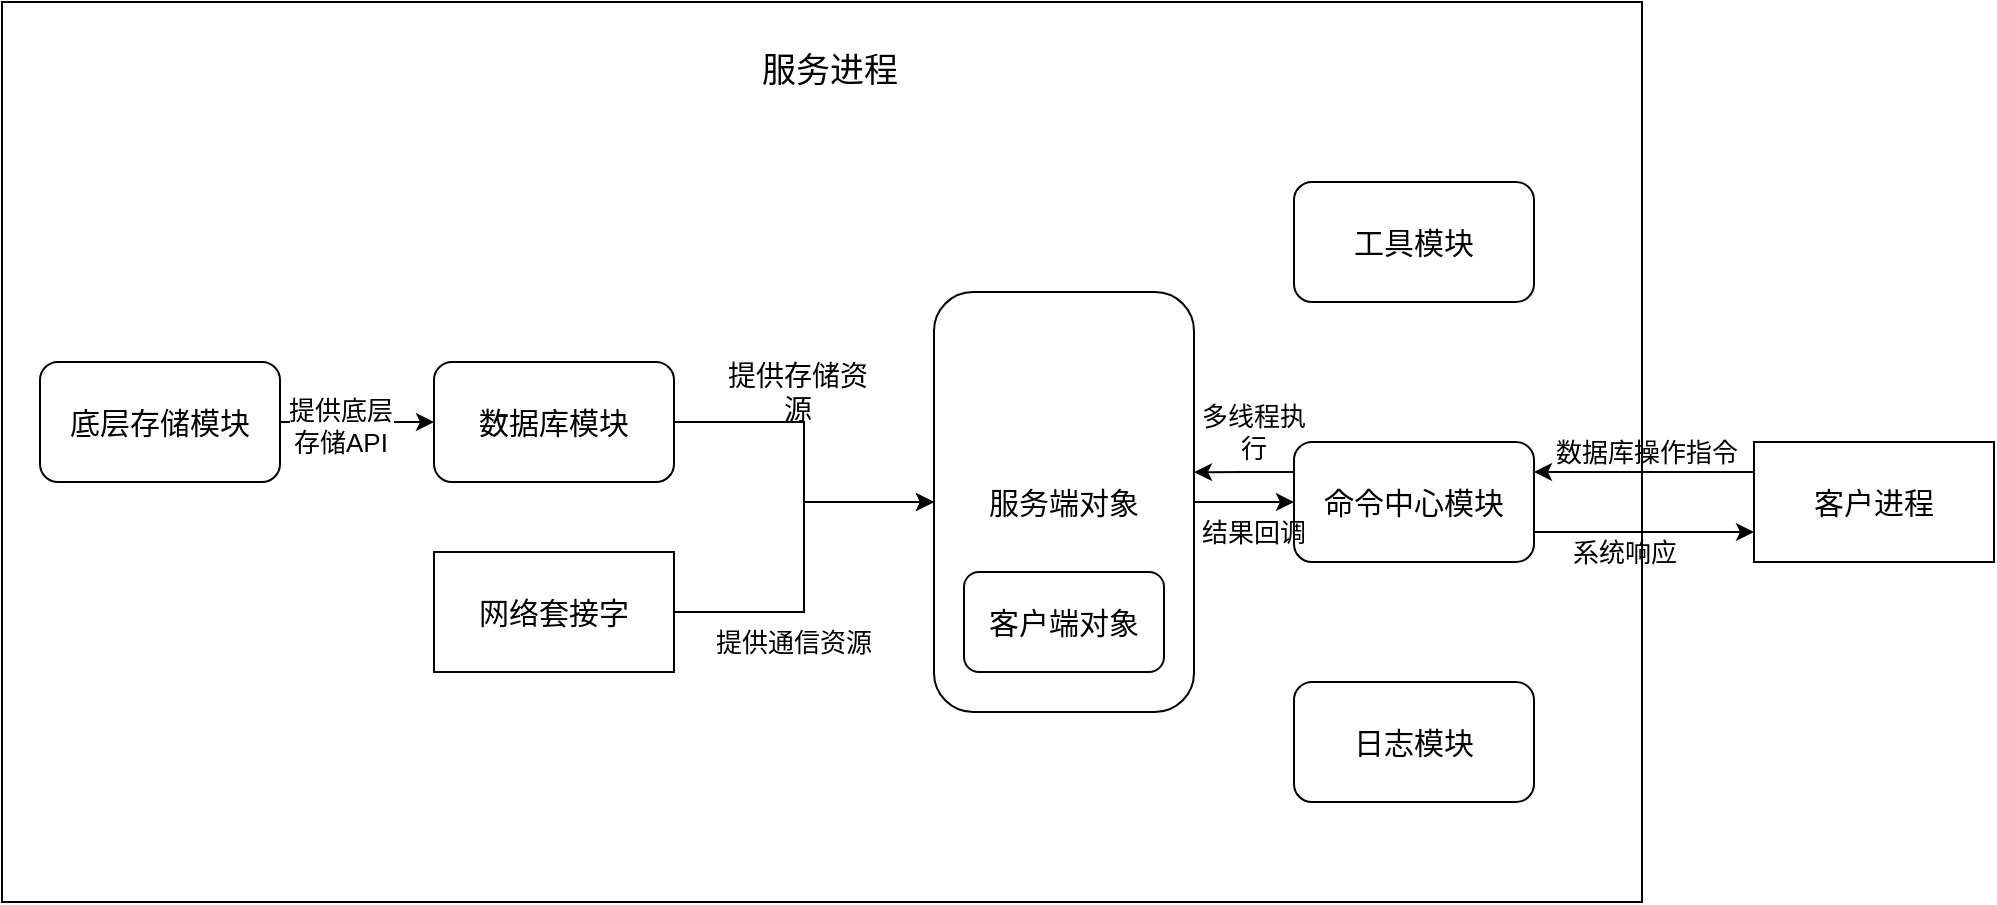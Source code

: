 <mxfile version="21.2.9" type="github">
  <diagram name="第 1 页" id="cNgy0wewGjVmfVbXicGx">
    <mxGraphModel dx="1426" dy="661" grid="0" gridSize="10" guides="1" tooltips="1" connect="1" arrows="1" fold="1" page="0" pageScale="1" pageWidth="827" pageHeight="1169" math="0" shadow="0">
      <root>
        <mxCell id="0" />
        <mxCell id="1" parent="0" />
        <mxCell id="tNF3bG6NbCHJoMOG7UJe-38" value="" style="rounded=0;whiteSpace=wrap;html=1;" parent="1" vertex="1">
          <mxGeometry x="-6" y="60" width="820" height="450" as="geometry" />
        </mxCell>
        <mxCell id="tNF3bG6NbCHJoMOG7UJe-19" style="edgeStyle=orthogonalEdgeStyle;rounded=0;orthogonalLoop=1;jettySize=auto;html=1;exitX=1;exitY=0.5;exitDx=0;exitDy=0;entryX=0;entryY=0.5;entryDx=0;entryDy=0;" parent="1" source="tNF3bG6NbCHJoMOG7UJe-3" target="tNF3bG6NbCHJoMOG7UJe-4" edge="1">
          <mxGeometry relative="1" as="geometry" />
        </mxCell>
        <mxCell id="2bduKbscwFbwRDsT6CqC-1" value="提供底层&lt;br style=&quot;font-size: 13px;&quot;&gt;存储API" style="edgeLabel;html=1;align=center;verticalAlign=middle;resizable=0;points=[];fontSize=13;" parent="tNF3bG6NbCHJoMOG7UJe-19" vertex="1" connectable="0">
          <mxGeometry x="-0.233" y="-2" relative="1" as="geometry">
            <mxPoint as="offset" />
          </mxGeometry>
        </mxCell>
        <mxCell id="tNF3bG6NbCHJoMOG7UJe-3" value="底层存储模块" style="rounded=1;whiteSpace=wrap;html=1;fontSize=15;" parent="1" vertex="1">
          <mxGeometry x="13" y="240" width="120" height="60" as="geometry" />
        </mxCell>
        <mxCell id="tNF3bG6NbCHJoMOG7UJe-24" style="edgeStyle=orthogonalEdgeStyle;rounded=0;orthogonalLoop=1;jettySize=auto;html=1;exitX=1;exitY=0.5;exitDx=0;exitDy=0;" parent="1" source="tNF3bG6NbCHJoMOG7UJe-4" target="tNF3bG6NbCHJoMOG7UJe-5" edge="1">
          <mxGeometry relative="1" as="geometry" />
        </mxCell>
        <mxCell id="tNF3bG6NbCHJoMOG7UJe-4" value="数据库模块" style="rounded=1;whiteSpace=wrap;html=1;fontSize=15;" parent="1" vertex="1">
          <mxGeometry x="210" y="240" width="120" height="60" as="geometry" />
        </mxCell>
        <mxCell id="tNF3bG6NbCHJoMOG7UJe-5" value="服务端对象" style="rounded=1;whiteSpace=wrap;html=1;fontSize=15;" parent="1" vertex="1">
          <mxGeometry x="460" y="205" width="130" height="210" as="geometry" />
        </mxCell>
        <mxCell id="tNF3bG6NbCHJoMOG7UJe-6" value="客户端对象" style="rounded=1;whiteSpace=wrap;html=1;fontSize=15;" parent="1" vertex="1">
          <mxGeometry x="475" y="345" width="100" height="50" as="geometry" />
        </mxCell>
        <mxCell id="tNF3bG6NbCHJoMOG7UJe-25" style="edgeStyle=orthogonalEdgeStyle;rounded=0;orthogonalLoop=1;jettySize=auto;html=1;exitX=1;exitY=0.5;exitDx=0;exitDy=0;" parent="1" source="tNF3bG6NbCHJoMOG7UJe-8" target="tNF3bG6NbCHJoMOG7UJe-5" edge="1">
          <mxGeometry relative="1" as="geometry" />
        </mxCell>
        <mxCell id="tNF3bG6NbCHJoMOG7UJe-8" value="网络套接字" style="rounded=0;whiteSpace=wrap;html=1;fontSize=15;" parent="1" vertex="1">
          <mxGeometry x="210" y="335" width="120" height="60" as="geometry" />
        </mxCell>
        <mxCell id="tNF3bG6NbCHJoMOG7UJe-12" style="edgeStyle=orthogonalEdgeStyle;rounded=0;orthogonalLoop=1;jettySize=auto;html=1;exitX=1;exitY=0.75;exitDx=0;exitDy=0;entryX=0;entryY=0.75;entryDx=0;entryDy=0;" parent="1" source="tNF3bG6NbCHJoMOG7UJe-9" target="tNF3bG6NbCHJoMOG7UJe-10" edge="1">
          <mxGeometry relative="1" as="geometry" />
        </mxCell>
        <mxCell id="tNF3bG6NbCHJoMOG7UJe-32" style="edgeStyle=orthogonalEdgeStyle;rounded=0;orthogonalLoop=1;jettySize=auto;html=1;exitX=0;exitY=0.25;exitDx=0;exitDy=0;entryX=1;entryY=0.429;entryDx=0;entryDy=0;entryPerimeter=0;" parent="1" source="tNF3bG6NbCHJoMOG7UJe-9" target="tNF3bG6NbCHJoMOG7UJe-5" edge="1">
          <mxGeometry relative="1" as="geometry" />
        </mxCell>
        <mxCell id="tNF3bG6NbCHJoMOG7UJe-9" value="命令中心模块" style="rounded=1;whiteSpace=wrap;html=1;fontSize=15;" parent="1" vertex="1">
          <mxGeometry x="640" y="280" width="120" height="60" as="geometry" />
        </mxCell>
        <mxCell id="tNF3bG6NbCHJoMOG7UJe-11" style="edgeStyle=orthogonalEdgeStyle;rounded=0;orthogonalLoop=1;jettySize=auto;html=1;exitX=0;exitY=0.25;exitDx=0;exitDy=0;entryX=1;entryY=0.25;entryDx=0;entryDy=0;" parent="1" source="tNF3bG6NbCHJoMOG7UJe-10" target="tNF3bG6NbCHJoMOG7UJe-9" edge="1">
          <mxGeometry relative="1" as="geometry">
            <mxPoint x="770" y="294.833" as="targetPoint" />
          </mxGeometry>
        </mxCell>
        <mxCell id="tNF3bG6NbCHJoMOG7UJe-10" value="客户进程" style="rounded=0;whiteSpace=wrap;html=1;fontSize=15;" parent="1" vertex="1">
          <mxGeometry x="870" y="280" width="120" height="60" as="geometry" />
        </mxCell>
        <mxCell id="tNF3bG6NbCHJoMOG7UJe-13" value="数据库操作指令" style="text;html=1;align=center;verticalAlign=middle;resizable=0;points=[];autosize=1;strokeColor=none;fillColor=none;fontSize=13;" parent="1" vertex="1">
          <mxGeometry x="761" y="271" width="109" height="28" as="geometry" />
        </mxCell>
        <mxCell id="tNF3bG6NbCHJoMOG7UJe-14" value="系统响应" style="text;html=1;align=center;verticalAlign=middle;resizable=0;points=[];autosize=1;strokeColor=none;fillColor=none;fontSize=13;" parent="1" vertex="1">
          <mxGeometry x="770" y="321" width="70" height="28" as="geometry" />
        </mxCell>
        <mxCell id="tNF3bG6NbCHJoMOG7UJe-16" value="工具模块" style="rounded=1;whiteSpace=wrap;html=1;fontSize=15;" parent="1" vertex="1">
          <mxGeometry x="640" y="150" width="120" height="60" as="geometry" />
        </mxCell>
        <mxCell id="tNF3bG6NbCHJoMOG7UJe-17" value="日志模块" style="rounded=1;whiteSpace=wrap;html=1;fontSize=15;" parent="1" vertex="1">
          <mxGeometry x="640" y="400" width="120" height="60" as="geometry" />
        </mxCell>
        <mxCell id="tNF3bG6NbCHJoMOG7UJe-30" value="提供存储资源" style="text;html=1;strokeColor=none;fillColor=none;align=center;verticalAlign=middle;whiteSpace=wrap;rounded=0;fontSize=14;" parent="1" vertex="1">
          <mxGeometry x="354" y="240" width="76" height="30" as="geometry" />
        </mxCell>
        <mxCell id="tNF3bG6NbCHJoMOG7UJe-31" value="提供通信资源" style="text;html=1;strokeColor=none;fillColor=none;align=center;verticalAlign=middle;whiteSpace=wrap;rounded=0;fontSize=13;" parent="1" vertex="1">
          <mxGeometry x="350" y="365" width="80" height="30" as="geometry" />
        </mxCell>
        <mxCell id="tNF3bG6NbCHJoMOG7UJe-33" value="多线程执行" style="text;html=1;strokeColor=none;fillColor=none;align=center;verticalAlign=middle;whiteSpace=wrap;rounded=0;fontSize=13;" parent="1" vertex="1">
          <mxGeometry x="590" y="260" width="60" height="30" as="geometry" />
        </mxCell>
        <mxCell id="tNF3bG6NbCHJoMOG7UJe-34" value="" style="endArrow=classic;html=1;rounded=0;exitX=1;exitY=0.5;exitDx=0;exitDy=0;entryX=0;entryY=0.5;entryDx=0;entryDy=0;" parent="1" source="tNF3bG6NbCHJoMOG7UJe-5" target="tNF3bG6NbCHJoMOG7UJe-9" edge="1">
          <mxGeometry width="50" height="50" relative="1" as="geometry">
            <mxPoint x="600" y="350" as="sourcePoint" />
            <mxPoint x="650" y="300" as="targetPoint" />
          </mxGeometry>
        </mxCell>
        <mxCell id="tNF3bG6NbCHJoMOG7UJe-35" value="结果回调" style="text;html=1;strokeColor=none;fillColor=none;align=center;verticalAlign=middle;whiteSpace=wrap;rounded=0;fontSize=13;" parent="1" vertex="1">
          <mxGeometry x="590" y="310" width="60" height="30" as="geometry" />
        </mxCell>
        <mxCell id="tNF3bG6NbCHJoMOG7UJe-39" value="服务进程" style="text;html=1;strokeColor=none;fillColor=none;align=center;verticalAlign=middle;whiteSpace=wrap;rounded=0;fontSize=17;" parent="1" vertex="1">
          <mxGeometry x="320" y="80" width="176" height="30" as="geometry" />
        </mxCell>
      </root>
    </mxGraphModel>
  </diagram>
</mxfile>
